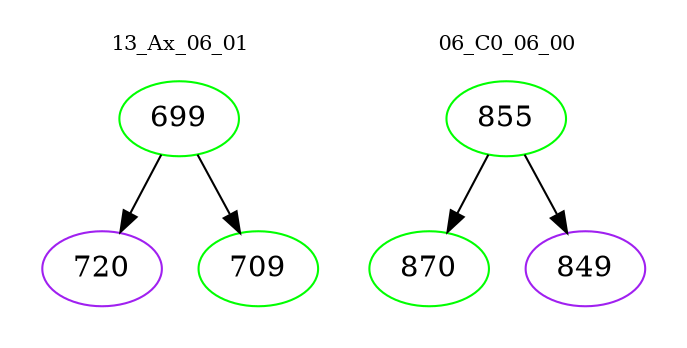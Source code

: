 digraph{
subgraph cluster_0 {
color = white
label = "13_Ax_06_01";
fontsize=10;
T0_699 [label="699", color="green"]
T0_699 -> T0_720 [color="black"]
T0_720 [label="720", color="purple"]
T0_699 -> T0_709 [color="black"]
T0_709 [label="709", color="green"]
}
subgraph cluster_1 {
color = white
label = "06_C0_06_00";
fontsize=10;
T1_855 [label="855", color="green"]
T1_855 -> T1_870 [color="black"]
T1_870 [label="870", color="green"]
T1_855 -> T1_849 [color="black"]
T1_849 [label="849", color="purple"]
}
}
